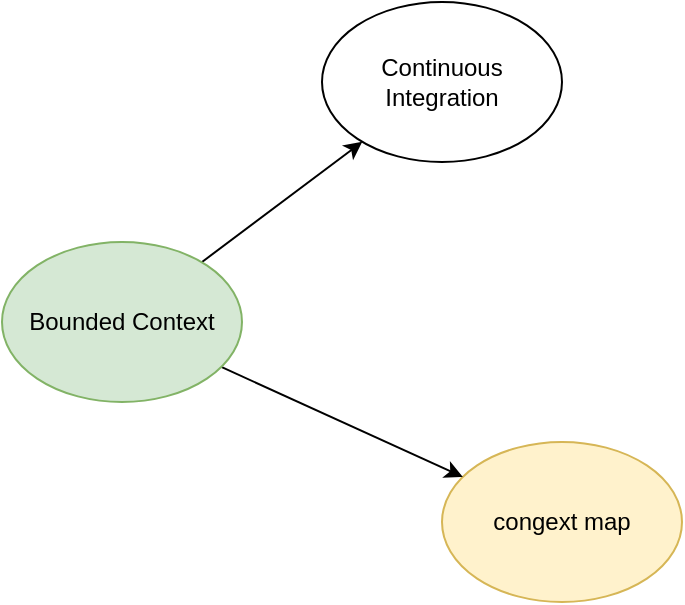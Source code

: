 <mxfile version="17.4.6" type="github">
  <diagram id="rd-Vb_rji18YKoPcnFjZ" name="Page-1">
    <mxGraphModel dx="1378" dy="671" grid="1" gridSize="10" guides="1" tooltips="1" connect="1" arrows="1" fold="1" page="1" pageScale="1" pageWidth="827" pageHeight="1169" math="0" shadow="0">
      <root>
        <mxCell id="0" />
        <mxCell id="1" parent="0" />
        <mxCell id="2vx3cjYNqB0owFC6TWNH-1" value="congext map" style="ellipse;whiteSpace=wrap;html=1;fillColor=#fff2cc;strokeColor=#d6b656;" vertex="1" parent="1">
          <mxGeometry x="340" y="270" width="120" height="80" as="geometry" />
        </mxCell>
        <mxCell id="2vx3cjYNqB0owFC6TWNH-3" style="rounded=0;orthogonalLoop=1;jettySize=auto;html=1;" edge="1" parent="1" source="2vx3cjYNqB0owFC6TWNH-2" target="2vx3cjYNqB0owFC6TWNH-1">
          <mxGeometry relative="1" as="geometry" />
        </mxCell>
        <mxCell id="2vx3cjYNqB0owFC6TWNH-4" style="edgeStyle=none;rounded=0;orthogonalLoop=1;jettySize=auto;html=1;" edge="1" parent="1" source="2vx3cjYNqB0owFC6TWNH-2" target="2vx3cjYNqB0owFC6TWNH-5">
          <mxGeometry relative="1" as="geometry">
            <mxPoint x="330" y="100" as="targetPoint" />
          </mxGeometry>
        </mxCell>
        <mxCell id="2vx3cjYNqB0owFC6TWNH-2" value="Bounded Context" style="ellipse;whiteSpace=wrap;html=1;fillColor=#d5e8d4;strokeColor=#82b366;" vertex="1" parent="1">
          <mxGeometry x="120" y="170" width="120" height="80" as="geometry" />
        </mxCell>
        <mxCell id="2vx3cjYNqB0owFC6TWNH-5" value="Continuous Integration" style="ellipse;whiteSpace=wrap;html=1;" vertex="1" parent="1">
          <mxGeometry x="280" y="50" width="120" height="80" as="geometry" />
        </mxCell>
      </root>
    </mxGraphModel>
  </diagram>
</mxfile>
